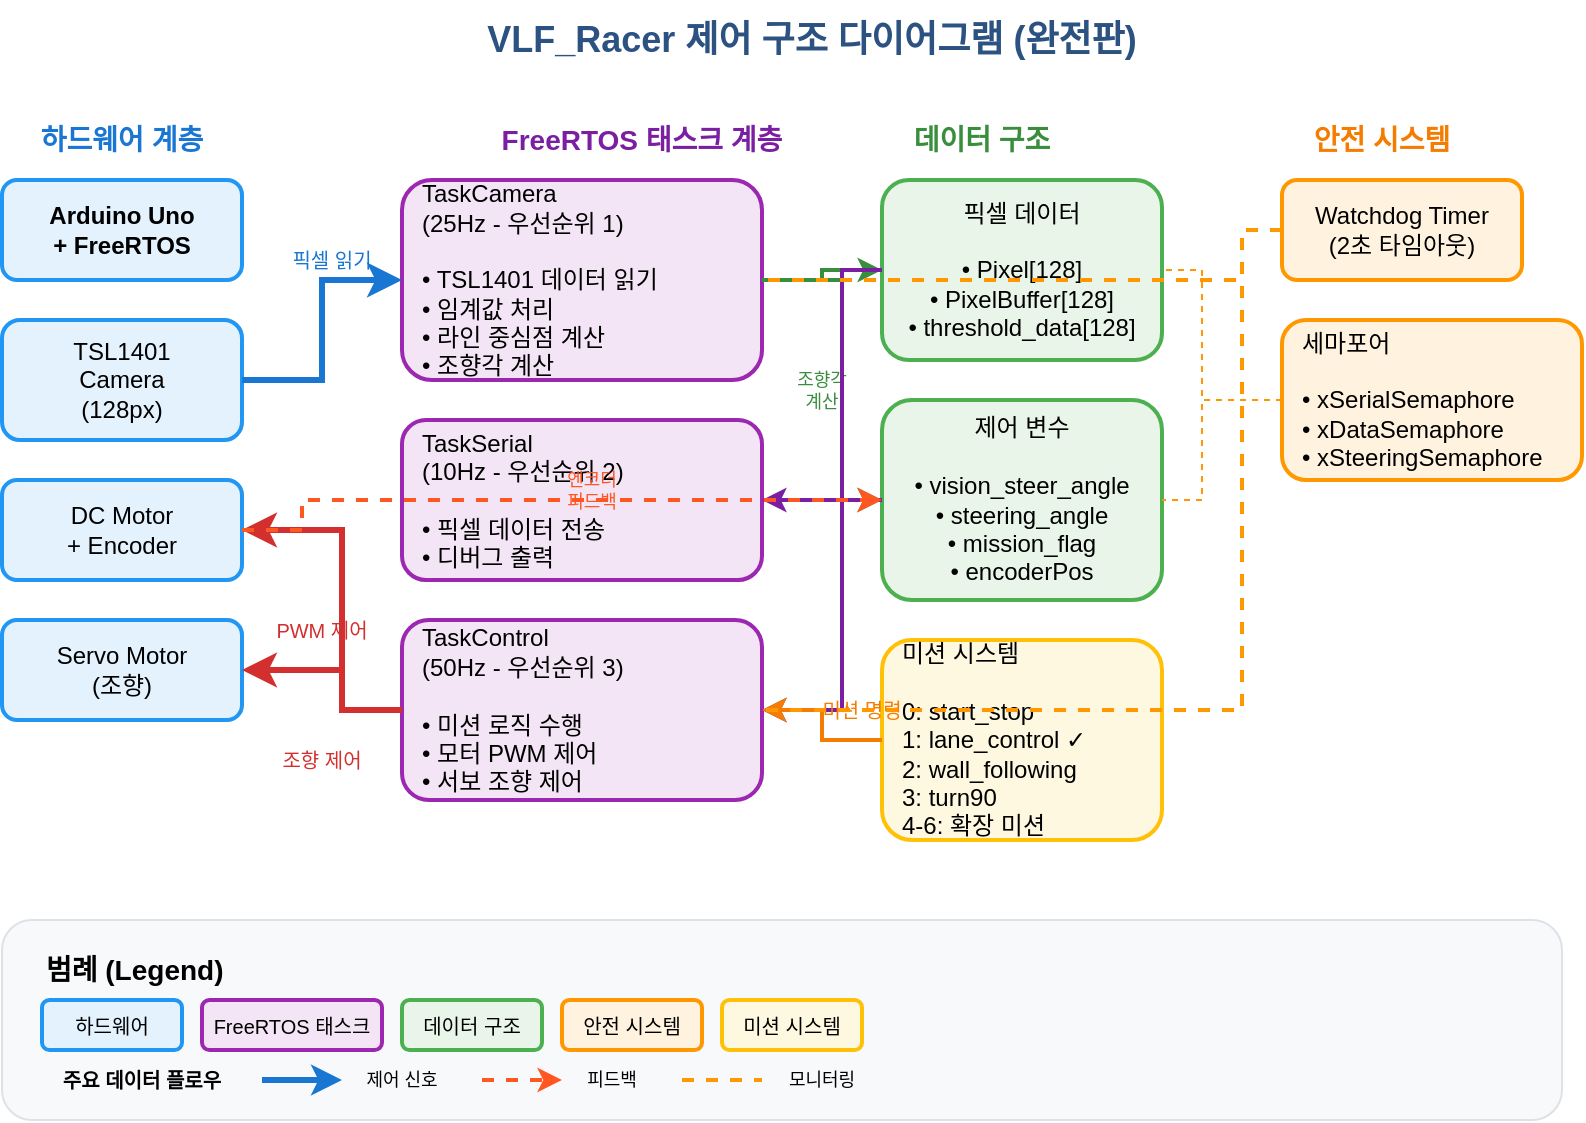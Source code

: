 <mxfile version="22.1.16" type="device">
  <diagram name="VLF_Racer_Control" id="VLF_Racer_Control">
    <mxGraphModel dx="1422" dy="794" grid="1" gridSize="10" guides="1" tooltips="1" connect="1" arrows="1" fold="1" page="1" pageScale="1" pageWidth="1169" pageHeight="827" math="0" shadow="0">
      <root>
        <mxCell id="0"/>
        <mxCell id="1" parent="0"/>
        
        <!-- Title -->
        <mxCell id="title" value="VLF_Racer 제어 구조 다이어그램 (완전판)" style="text;html=1;strokeColor=none;fillColor=none;align=center;verticalAlign=middle;whiteSpace=wrap;rounded=0;fontSize=18;fontStyle=1;fontColor=#2c5282;" vertex="1" parent="1">
          <mxGeometry x="285" y="20" width="400" height="40" as="geometry"/>
        </mxCell>
        
        <!-- Hardware Layer -->
        <mxCell id="hw_label" value="하드웨어 계층" style="text;html=1;strokeColor=none;fillColor=none;align=center;verticalAlign=middle;whiteSpace=wrap;rounded=0;fontSize=14;fontStyle=1;fontColor=#1976d2;" vertex="1" parent="1">
          <mxGeometry x="80" y="80" width="120" height="20" as="geometry"/>
        </mxCell>
        
        <mxCell id="arduino" value="Arduino Uno&#xa;+ FreeRTOS" style="rounded=1;whiteSpace=wrap;html=1;fillColor=#e3f2fd;strokeColor=#2196f3;strokeWidth=2;fontStyle=1;" vertex="1" parent="1">
          <mxGeometry x="80" y="110" width="120" height="50" as="geometry"/>
        </mxCell>
        
        <mxCell id="camera" value="TSL1401&#xa;Camera&#xa;(128px)" style="rounded=1;whiteSpace=wrap;html=1;fillColor=#e3f2fd;strokeColor=#2196f3;strokeWidth=2;" vertex="1" parent="1">
          <mxGeometry x="80" y="180" width="120" height="60" as="geometry"/>
        </mxCell>
        
        <mxCell id="motor" value="DC Motor&#xa;+ Encoder" style="rounded=1;whiteSpace=wrap;html=1;fillColor=#e3f2fd;strokeColor=#2196f3;strokeWidth=2;" vertex="1" parent="1">
          <mxGeometry x="80" y="260" width="120" height="50" as="geometry"/>
        </mxCell>
        
        <mxCell id="servo" value="Servo Motor&#xa;(조향)" style="rounded=1;whiteSpace=wrap;html=1;fillColor=#e3f2fd;strokeColor=#2196f3;strokeWidth=2;" vertex="1" parent="1">
          <mxGeometry x="80" y="330" width="120" height="50" as="geometry"/>
        </mxCell>
        
        <!-- Task Layer -->
        <mxCell id="task_label" value="FreeRTOS 태스크 계층" style="text;html=1;strokeColor=none;fillColor=none;align=center;verticalAlign=middle;whiteSpace=wrap;rounded=0;fontSize=14;fontStyle=1;fontColor=#7b1fa2;" vertex="1" parent="1">
          <mxGeometry x="320" y="80" width="160" height="20" as="geometry"/>
        </mxCell>
        
        <mxCell id="taskCamera" value="TaskCamera&#xa;(25Hz - 우선순위 1)&#xa;&#xa;• TSL1401 데이터 읽기&#xa;• 임계값 처리&#xa;• 라인 중심점 계산&#xa;• 조향각 계산" style="rounded=1;whiteSpace=wrap;html=1;fillColor=#f3e5f5;strokeColor=#9c27b0;strokeWidth=2;align=left;spacingLeft=8;" vertex="1" parent="1">
          <mxGeometry x="280" y="110" width="180" height="100" as="geometry"/>
        </mxCell>
        
        <mxCell id="taskSerial" value="TaskSerial&#xa;(10Hz - 우선순위 2)&#xa;&#xa;• 픽셀 데이터 전송&#xa;• 디버그 출력" style="rounded=1;whiteSpace=wrap;html=1;fillColor=#f3e5f5;strokeColor=#9c27b0;strokeWidth=2;align=left;spacingLeft=8;" vertex="1" parent="1">
          <mxGeometry x="280" y="230" width="180" height="80" as="geometry"/>
        </mxCell>
        
        <mxCell id="taskControl" value="TaskControl&#xa;(50Hz - 우선순위 3)&#xa;&#xa;• 미션 로직 수행&#xa;• 모터 PWM 제어&#xa;• 서보 조향 제어" style="rounded=1;whiteSpace=wrap;html=1;fillColor=#f3e5f5;strokeColor=#9c27b0;strokeWidth=2;align=left;spacingLeft=8;" vertex="1" parent="1">
          <mxGeometry x="280" y="330" width="180" height="90" as="geometry"/>
        </mxCell>
        
        <!-- Data Layer -->
        <mxCell id="data_label" value="데이터 구조" style="text;html=1;strokeColor=none;fillColor=none;align=center;verticalAlign=middle;whiteSpace=wrap;rounded=0;fontSize=14;fontStyle=1;fontColor=#388e3c;" vertex="1" parent="1">
          <mxGeometry x="520" y="80" width="100" height="20" as="geometry"/>
        </mxCell>
        
        <mxCell id="pixelData" value="픽셀 데이터&#xa;&#xa;• Pixel[128]&#xa;• PixelBuffer[128]&#xa;• threshold_data[128]" style="rounded=1;whiteSpace=wrap;html=1;fillColor=#e8f5e8;strokeColor=#4caf50;strokeWidth=2;" vertex="1" parent="1">
          <mxGeometry x="520" y="110" width="140" height="90" as="geometry"/>
        </mxCell>
        
        <mxCell id="controlData" value="제어 변수&#xa;&#xa;• vision_steer_angle&#xa;• steering_angle&#xa;• mission_flag&#xa;• encoderPos" style="rounded=1;whiteSpace=wrap;html=1;fillColor=#e8f5e8;strokeColor=#4caf50;strokeWidth=2;" vertex="1" parent="1">
          <mxGeometry x="520" y="220" width="140" height="100" as="geometry"/>
        </mxCell>
        
        <!-- Safety & Mission Systems -->
        <mxCell id="safety_label" value="안전 시스템" style="text;html=1;strokeColor=none;fillColor=none;align=center;verticalAlign=middle;whiteSpace=wrap;rounded=0;fontSize=14;fontStyle=1;fontColor=#f57c00;" vertex="1" parent="1">
          <mxGeometry x="720" y="80" width="100" height="20" as="geometry"/>
        </mxCell>
        
        <mxCell id="watchdog" value="Watchdog Timer&#xa;(2초 타임아웃)" style="rounded=1;whiteSpace=wrap;html=1;fillColor=#fff3e0;strokeColor=#ff9800;strokeWidth=2;" vertex="1" parent="1">
          <mxGeometry x="720" y="110" width="120" height="50" as="geometry"/>
        </mxCell>
        
        <mxCell id="semaphores" value="세마포어&#xa;&#xa;• xSerialSemaphore&#xa;• xDataSemaphore&#xa;• xSteeringSemaphore" style="rounded=1;whiteSpace=wrap;html=1;fillColor=#fff3e0;strokeColor=#ff9800;strokeWidth=2;align=left;spacingLeft=8;" vertex="1" parent="1">
          <mxGeometry x="720" y="180" width="150" height="80" as="geometry"/>
        </mxCell>
        
        <mxCell id="missions" value="미션 시스템&#xa;&#xa;0: start_stop&#xa;1: lane_control ✓&#xa;2: wall_following&#xa;3: turn90&#xa;4-6: 확장 미션" style="rounded=1;whiteSpace=wrap;html=1;fillColor=#fff8e1;strokeColor=#ffc107;strokeWidth=2;align=left;spacingLeft=8;" vertex="1" parent="1">
          <mxGeometry x="520" y="340" width="140" height="100" as="geometry"/>
        </mxCell>
        
        <!-- Main Data Flow -->
        <!-- Camera to TaskCamera -->
        <mxCell id="flow1" style="edgeStyle=orthogonalEdgeStyle;rounded=0;orthogonalLoop=1;jettySize=auto;html=1;strokeColor=#1976d2;strokeWidth=3;endArrow=classic;endSize=8;" edge="1" parent="1" source="camera" target="taskCamera">
          <mxGeometry relative="1" as="geometry"/>
        </mxCell>
        <mxCell id="flow1_label" value="픽셀 읽기" style="text;html=1;strokeColor=none;fillColor=none;align=center;verticalAlign=middle;whiteSpace=wrap;rounded=0;fontSize=10;fontColor=#1976d2;" vertex="1" parent="1">
          <mxGeometry x="215" y="140" width="60" height="20" as="geometry"/>
        </mxCell>
        
        <!-- TaskCamera to PixelData -->
        <mxCell id="flow2" style="edgeStyle=orthogonalEdgeStyle;rounded=0;orthogonalLoop=1;jettySize=auto;html=1;strokeColor=#388e3c;strokeWidth=2;endArrow=classic;endSize=6;" edge="1" parent="1" source="taskCamera" target="pixelData">
          <mxGeometry relative="1" as="geometry"/>
        </mxCell>
        
        <!-- TaskCamera to ControlData -->
        <mxCell id="flow3" style="edgeStyle=orthogonalEdgeStyle;rounded=0;orthogonalLoop=1;jettySize=auto;html=1;strokeColor=#388e3c;strokeWidth=2;endArrow=classic;endSize=6;" edge="1" parent="1" source="taskCamera" target="controlData">
          <mxGeometry relative="1" as="geometry">
            <Array as="points">
              <mxPoint x="500" y="160"/>
              <mxPoint x="500" y="270"/>
            </Array>
          </mxGeometry>
        </mxCell>
        <mxCell id="flow3_label" value="조향각&#xa;계산" style="text;html=1;strokeColor=none;fillColor=none;align=center;verticalAlign=middle;whiteSpace=wrap;rounded=0;fontSize=9;fontColor=#388e3c;" vertex="1" parent="1">
          <mxGeometry x="470" y="200" width="40" height="30" as="geometry"/>
        </mxCell>
        
        <!-- PixelData to TaskSerial -->
        <mxCell id="flow4" style="edgeStyle=orthogonalEdgeStyle;rounded=0;orthogonalLoop=1;jettySize=auto;html=1;strokeColor=#7b1fa2;strokeWidth=2;endArrow=classic;endSize=6;" edge="1" parent="1" source="pixelData" target="taskSerial">
          <mxGeometry relative="1" as="geometry">
            <Array as="points">
              <mxPoint x="500" y="155"/>
              <mxPoint x="500" y="270"/>
            </Array>
          </mxGeometry>
        </mxCell>
        
        <!-- ControlData to TaskControl -->
        <mxCell id="flow5" style="edgeStyle=orthogonalEdgeStyle;rounded=0;orthogonalLoop=1;jettySize=auto;html=1;strokeColor=#7b1fa2;strokeWidth=2;endArrow=classic;endSize=6;" edge="1" parent="1" source="controlData" target="taskControl">
          <mxGeometry relative="1" as="geometry">
            <Array as="points">
              <mxPoint x="500" y="270"/>
              <mxPoint x="500" y="375"/>
            </Array>
          </mxGeometry>
        </mxCell>
        
        <!-- TaskControl to Motor -->
        <mxCell id="flow6" style="edgeStyle=orthogonalEdgeStyle;rounded=0;orthogonalLoop=1;jettySize=auto;html=1;strokeColor=#d32f2f;strokeWidth=3;endArrow=classic;endSize=8;" edge="1" parent="1" source="taskControl" target="motor">
          <mxGeometry relative="1" as="geometry">
            <Array as="points">
              <mxPoint x="250" y="375"/>
              <mxPoint x="250" y="285"/>
            </Array>
          </mxGeometry>
        </mxCell>
        <mxCell id="flow6_label" value="PWM 제어" style="text;html=1;strokeColor=none;fillColor=none;align=center;verticalAlign=middle;whiteSpace=wrap;rounded=0;fontSize=10;fontColor=#d32f2f;" vertex="1" parent="1">
          <mxGeometry x="210" y="325" width="60" height="20" as="geometry"/>
        </mxCell>
        
        <!-- TaskControl to Servo -->
        <mxCell id="flow7" style="edgeStyle=orthogonalEdgeStyle;rounded=0;orthogonalLoop=1;jettySize=auto;html=1;strokeColor=#d32f2f;strokeWidth=3;endArrow=classic;endSize=8;" edge="1" parent="1" source="taskControl" target="servo">
          <mxGeometry relative="1" as="geometry">
            <Array as="points">
              <mxPoint x="250" y="375"/>
              <mxPoint x="250" y="355"/>
            </Array>
          </mxGeometry>
        </mxCell>
        <mxCell id="flow7_label" value="조향 제어" style="text;html=1;strokeColor=none;fillColor=none;align=center;verticalAlign=middle;whiteSpace=wrap;rounded=0;fontSize=10;fontColor=#d32f2f;" vertex="1" parent="1">
          <mxGeometry x="210" y="390" width="60" height="20" as="geometry"/>
        </mxCell>
        
        <!-- Mission to TaskControl -->
        <mxCell id="flow8" style="edgeStyle=orthogonalEdgeStyle;rounded=0;orthogonalLoop=1;jettySize=auto;html=1;strokeColor=#f57c00;strokeWidth=2;endArrow=classic;endSize=6;" edge="1" parent="1" source="missions" target="taskControl">
          <mxGeometry relative="1" as="geometry"/>
        </mxCell>
        <mxCell id="flow8_label" value="미션 명령" style="text;html=1;strokeColor=none;fillColor=none;align=center;verticalAlign=middle;whiteSpace=wrap;rounded=0;fontSize=10;fontColor=#f57c00;" vertex="1" parent="1">
          <mxGeometry x="480" y="365" width="60" height="20" as="geometry"/>
        </mxCell>
        
        <!-- Motor Encoder Feedback -->
        <mxCell id="feedback1" style="edgeStyle=orthogonalEdgeStyle;rounded=0;orthogonalLoop=1;jettySize=auto;html=1;strokeColor=#ff5722;strokeWidth=2;endArrow=classic;endSize=6;dashed=1;" edge="1" parent="1" source="motor" target="controlData">
          <mxGeometry relative="1" as="geometry">
            <Array as="points">
              <mxPoint x="230" y="285"/>
              <mxPoint x="230" y="270"/>
            </Array>
          </mxGeometry>
        </mxCell>
        <mxCell id="feedback1_label" value="엔코더&#xa;피드백" style="text;html=1;strokeColor=none;fillColor=none;align=center;verticalAlign=middle;whiteSpace=wrap;rounded=0;fontSize=9;fontColor=#ff5722;" vertex="1" parent="1">
          <mxGeometry x="350" y="250" width="50" height="30" as="geometry"/>
        </mxCell>
        
        <!-- Safety System Connections -->
        <mxCell id="safety1" style="edgeStyle=orthogonalEdgeStyle;rounded=0;orthogonalLoop=1;jettySize=auto;html=1;strokeColor=#ff9800;strokeWidth=2;endArrow=none;endSize=6;dashed=1;" edge="1" parent="1" source="watchdog" target="taskCamera">
          <mxGeometry relative="1" as="geometry">
            <Array as="points">
              <mxPoint x="700" y="135"/>
              <mxPoint x="700" y="160"/>
            </Array>
          </mxGeometry>
        </mxCell>
        
        <mxCell id="safety2" style="edgeStyle=orthogonalEdgeStyle;rounded=0;orthogonalLoop=1;jettySize=auto;html=1;strokeColor=#ff9800;strokeWidth=2;endArrow=none;endSize=6;dashed=1;" edge="1" parent="1" source="watchdog" target="taskControl">
          <mxGeometry relative="1" as="geometry">
            <Array as="points">
              <mxPoint x="700" y="135"/>
              <mxPoint x="700" y="375"/>
            </Array>
          </mxGeometry>
        </mxCell>
        
        <mxCell id="safety3" style="edgeStyle=orthogonalEdgeStyle;rounded=0;orthogonalLoop=1;jettySize=auto;html=1;strokeColor=#ff9800;strokeWidth=1;endArrow=none;endSize=4;dashed=1;" edge="1" parent="1" source="semaphores" target="pixelData">
          <mxGeometry relative="1" as="geometry">
            <Array as="points">
              <mxPoint x="680" y="220"/>
              <mxPoint x="680" y="155"/>
            </Array>
          </mxGeometry>
        </mxCell>
        
        <mxCell id="safety4" style="edgeStyle=orthogonalEdgeStyle;rounded=0;orthogonalLoop=1;jettySize=auto;html=1;strokeColor=#ff9800;strokeWidth=1;endArrow=none;endSize=4;dashed=1;" edge="1" parent="1" source="semaphores" target="controlData">
          <mxGeometry relative="1" as="geometry">
            <Array as="points">
              <mxPoint x="680" y="220"/>
              <mxPoint x="680" y="270"/>
            </Array>
          </mxGeometry>
        </mxCell>
        
        <!-- Legend -->
        <mxCell id="legend_bg" value="" style="rounded=1;whiteSpace=wrap;html=1;fillColor=#f8f9fa;strokeColor=#dee2e6;strokeWidth=1;" vertex="1" parent="1">
          <mxGeometry x="80" y="480" width="780" height="100" as="geometry"/>
        </mxCell>
        
        <mxCell id="legend_title" value="범례 (Legend)" style="text;html=1;strokeColor=none;fillColor=none;align=left;verticalAlign=top;whiteSpace=wrap;rounded=0;fontSize=14;fontStyle=1;" vertex="1" parent="1">
          <mxGeometry x="100" y="490" width="120" height="20" as="geometry"/>
        </mxCell>
        
        <!-- Legend Items Row 1 -->
        <mxCell id="legend1" value="하드웨어" style="rounded=1;whiteSpace=wrap;html=1;fillColor=#e3f2fd;strokeColor=#2196f3;strokeWidth=2;fontSize=10;" vertex="1" parent="1">
          <mxGeometry x="100" y="520" width="70" height="25" as="geometry"/>
        </mxCell>
        
        <mxCell id="legend2" value="FreeRTOS 태스크" style="rounded=1;whiteSpace=wrap;html=1;fillColor=#f3e5f5;strokeColor=#9c27b0;strokeWidth=2;fontSize=10;" vertex="1" parent="1">
          <mxGeometry x="180" y="520" width="90" height="25" as="geometry"/>
        </mxCell>
        
        <mxCell id="legend3" value="데이터 구조" style="rounded=1;whiteSpace=wrap;html=1;fillColor=#e8f5e8;strokeColor=#4caf50;strokeWidth=2;fontSize=10;" vertex="1" parent="1">
          <mxGeometry x="280" y="520" width="70" height="25" as="geometry"/>
        </mxCell>
        
        <mxCell id="legend4" value="안전 시스템" style="rounded=1;whiteSpace=wrap;html=1;fillColor=#fff3e0;strokeColor=#ff9800;strokeWidth=2;fontSize=10;" vertex="1" parent="1">
          <mxGeometry x="360" y="520" width="70" height="25" as="geometry"/>
        </mxCell>
        
        <mxCell id="legend5" value="미션 시스템" style="rounded=1;whiteSpace=wrap;html=1;fillColor=#fff8e1;strokeColor=#ffc107;strokeWidth=2;fontSize=10;" vertex="1" parent="1">
          <mxGeometry x="440" y="520" width="70" height="25" as="geometry"/>
        </mxCell>
        
        <!-- Legend Items Row 2 - Data Flows -->
        <mxCell id="legend6" value="주요 데이터 플로우" style="text;html=1;strokeColor=none;fillColor=none;align=center;verticalAlign=middle;whiteSpace=wrap;rounded=0;fontSize=10;fontStyle=1;" vertex="1" parent="1">
          <mxGeometry x="100" y="550" width="100" height="20" as="geometry"/>
        </mxCell>
        
        <mxCell id="legend_line1" value="" style="endArrow=classic;html=1;rounded=0;strokeColor=#1976d2;strokeWidth=3;" edge="1" parent="1">
          <mxGeometry width="50" height="50" relative="1" as="geometry">
            <mxPoint x="210" y="560" as="sourcePoint"/>
            <mxPoint x="250" y="560" as="targetPoint"/>
          </mxGeometry>
        </mxCell>
        <mxCell id="legend_line1_label" value="제어 신호" style="text;html=1;strokeColor=none;fillColor=none;align=center;verticalAlign=middle;whiteSpace=wrap;rounded=0;fontSize=9;" vertex="1" parent="1">
          <mxGeometry x="255" y="550" width="50" height="20" as="geometry"/>
        </mxCell>
        
        <mxCell id="legend_line2" value="" style="endArrow=classic;html=1;rounded=0;strokeColor=#ff5722;strokeWidth=2;dashed=1;" edge="1" parent="1">
          <mxGeometry width="50" height="50" relative="1" as="geometry">
            <mxPoint x="320" y="560" as="sourcePoint"/>
            <mxPoint x="360" y="560" as="targetPoint"/>
          </mxGeometry>
        </mxCell>
        <mxCell id="legend_line2_label" value="피드백" style="text;html=1;strokeColor=none;fillColor=none;align=center;verticalAlign=middle;whiteSpace=wrap;rounded=0;fontSize=9;" vertex="1" parent="1">
          <mxGeometry x="365" y="550" width="40" height="20" as="geometry"/>
        </mxCell>
        
        <mxCell id="legend_line3" value="" style="endArrow=none;html=1;rounded=0;strokeColor=#ff9800;strokeWidth=2;dashed=1;" edge="1" parent="1">
          <mxGeometry width="50" height="50" relative="1" as="geometry">
            <mxPoint x="420" y="560" as="sourcePoint"/>
            <mxPoint x="460" y="560" as="targetPoint"/>
          </mxGeometry>
        </mxCell>
        <mxCell id="legend_line3_label" value="모니터링" style="text;html=1;strokeColor=none;fillColor=none;align=center;verticalAlign=middle;whiteSpace=wrap;rounded=0;fontSize=9;" vertex="1" parent="1">
          <mxGeometry x="465" y="550" width="50" height="20" as="geometry"/>
        </mxCell>
        
      </root>
    </mxGraphModel>
  </diagram>
</mxfile>